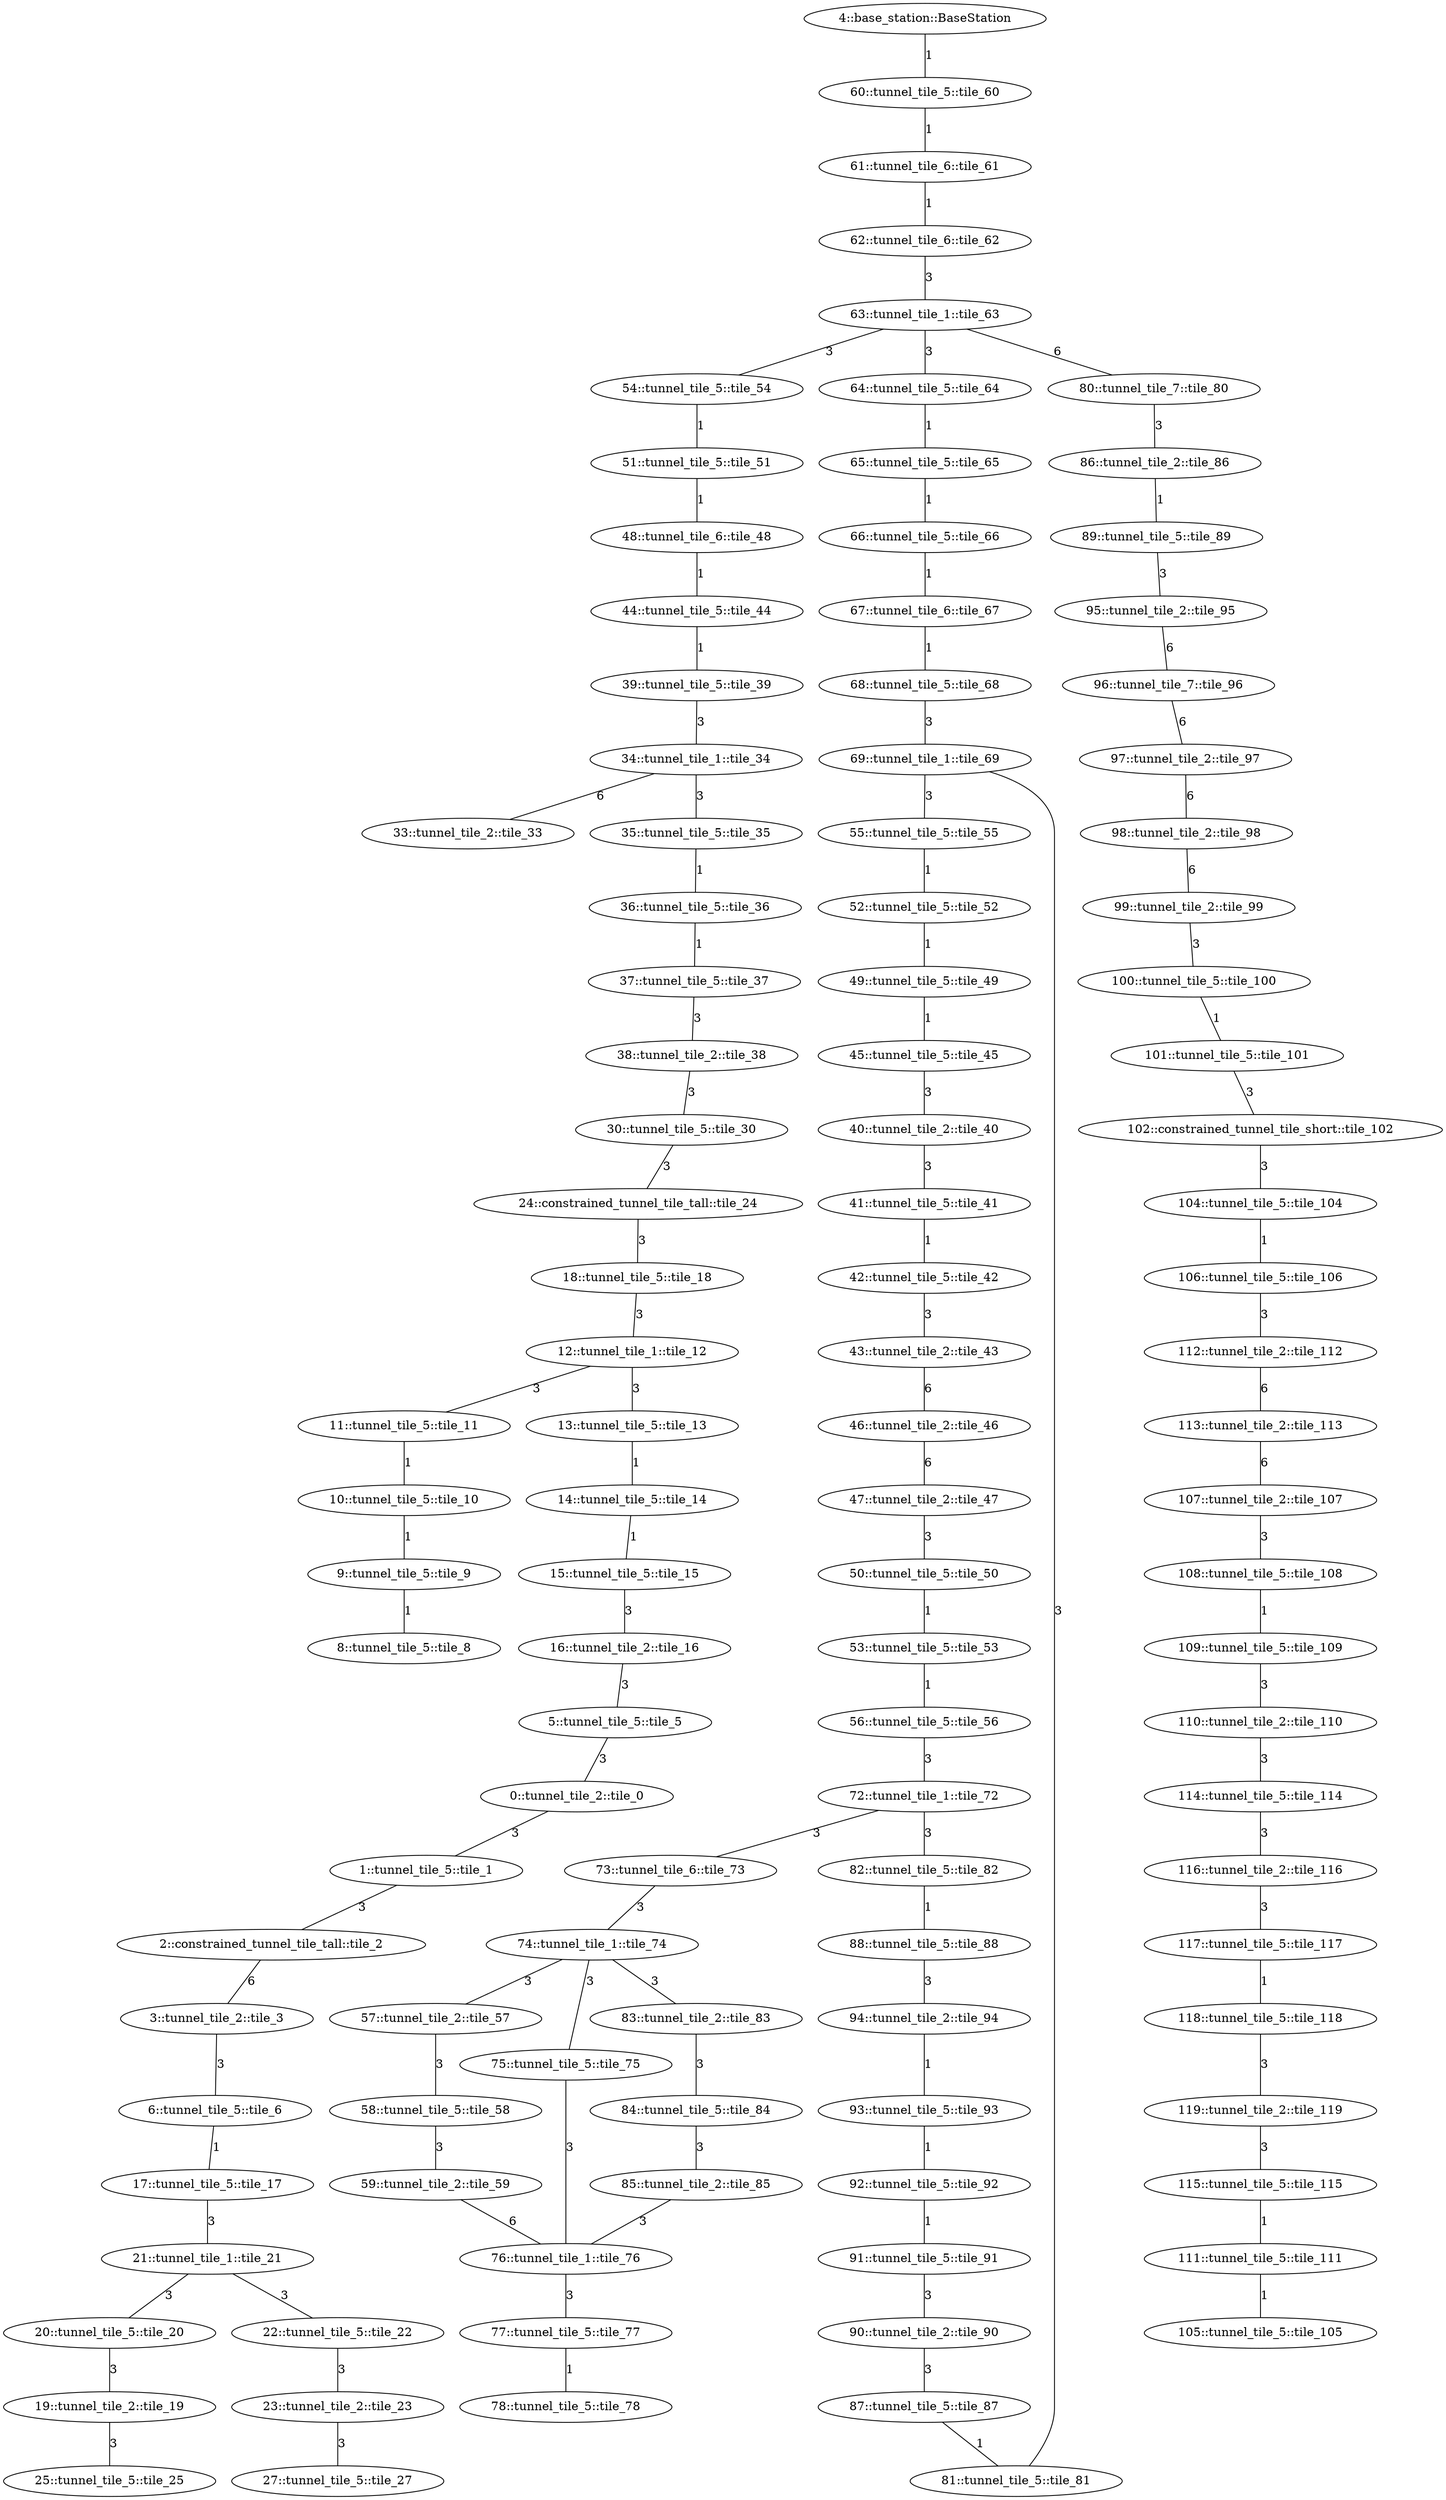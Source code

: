 
/* Visibility graph for tunnel_qual.world */

graph {
  /* ==== Vertices ==== */

  /* Base station / Staging area*/
  4   [label="4::base_station::BaseStation"];

  0   [label="0::tunnel_tile_2::tile_0"];
  1   [label="1::tunnel_tile_5::tile_1"];
  2   [label="2::constrained_tunnel_tile_tall::tile_2"];
  3   [label="3::tunnel_tile_2::tile_3"];
  5   [label="5::tunnel_tile_5::tile_5"];
  6   [label="6::tunnel_tile_5::tile_6"];
  8   [label="8::tunnel_tile_5::tile_8"];
  9   [label="9::tunnel_tile_5::tile_9"];
  10  [label="10::tunnel_tile_5::tile_10"];
  11  [label="11::tunnel_tile_5::tile_11"];
  12  [label="12::tunnel_tile_1::tile_12"];
  13  [label="13::tunnel_tile_5::tile_13"];
  14  [label="14::tunnel_tile_5::tile_14"];
  15  [label="15::tunnel_tile_5::tile_15"];
  16  [label="16::tunnel_tile_2::tile_16"];
  17  [label="17::tunnel_tile_5::tile_17"];
  18  [label="18::tunnel_tile_5::tile_18"];
  19  [label="19::tunnel_tile_2::tile_19"];
  20  [label="20::tunnel_tile_5::tile_20"];
  21  [label="21::tunnel_tile_1::tile_21"];
  22  [label="22::tunnel_tile_5::tile_22"];
  23  [label="23::tunnel_tile_2::tile_23"];
  24  [label="24::constrained_tunnel_tile_tall::tile_24"];
  25  [label="25::tunnel_tile_5::tile_25"];
  27  [label="27::tunnel_tile_5::tile_27"];
  30  [label="30::tunnel_tile_5::tile_30"];
  33  [label="33::tunnel_tile_2::tile_33"];
  34  [label="34::tunnel_tile_1::tile_34"];
  35  [label="35::tunnel_tile_5::tile_35"];
  36  [label="36::tunnel_tile_5::tile_36"];
  37  [label="37::tunnel_tile_5::tile_37"];
  38  [label="38::tunnel_tile_2::tile_38"];
  39  [label="39::tunnel_tile_5::tile_39"];
  40  [label="40::tunnel_tile_2::tile_40"];
  41  [label="41::tunnel_tile_5::tile_41"];
  42  [label="42::tunnel_tile_5::tile_42"];
  43  [label="43::tunnel_tile_2::tile_43"];
  44  [label="44::tunnel_tile_5::tile_44"];
  45  [label="45::tunnel_tile_5::tile_45"];
  46  [label="46::tunnel_tile_2::tile_46"];
  47  [label="47::tunnel_tile_2::tile_47"];
  48  [label="48::tunnel_tile_6::tile_48"];
  49  [label="49::tunnel_tile_5::tile_49"];
  50  [label="50::tunnel_tile_5::tile_50"];
  51  [label="51::tunnel_tile_5::tile_51"];
  52  [label="52::tunnel_tile_5::tile_52"];
  53  [label="53::tunnel_tile_5::tile_53"];
  54  [label="54::tunnel_tile_5::tile_54"];
  55  [label="55::tunnel_tile_5::tile_55"];
  56  [label="56::tunnel_tile_5::tile_56"];
  57  [label="57::tunnel_tile_2::tile_57"];
  58  [label="58::tunnel_tile_5::tile_58"];
  59  [label="59::tunnel_tile_2::tile_59"];
  60  [label="60::tunnel_tile_5::tile_60"];
  61  [label="61::tunnel_tile_6::tile_61"];
  62  [label="62::tunnel_tile_6::tile_62"];
  63  [label="63::tunnel_tile_1::tile_63"];
  64  [label="64::tunnel_tile_5::tile_64"];
  65  [label="65::tunnel_tile_5::tile_65"];
  66  [label="66::tunnel_tile_5::tile_66"];
  67  [label="67::tunnel_tile_6::tile_67"];
  68  [label="68::tunnel_tile_5::tile_68"];
  69  [label="69::tunnel_tile_1::tile_69"];
  72  [label="72::tunnel_tile_1::tile_72"];
  73  [label="73::tunnel_tile_6::tile_73"];
  74  [label="74::tunnel_tile_1::tile_74"];
  75  [label="75::tunnel_tile_5::tile_75"];
  76  [label="76::tunnel_tile_1::tile_76"];
  77  [label="77::tunnel_tile_5::tile_77"];
  78  [label="78::tunnel_tile_5::tile_78"];
  80  [label="80::tunnel_tile_7::tile_80"];
  81  [label="81::tunnel_tile_5::tile_81"];
  82  [label="82::tunnel_tile_5::tile_82"];
  83  [label="83::tunnel_tile_2::tile_83"];
  84  [label="84::tunnel_tile_5::tile_84"];
  85  [label="85::tunnel_tile_2::tile_85"];
  86  [label="86::tunnel_tile_2::tile_86"];
  87  [label="87::tunnel_tile_5::tile_87"];
  88  [label="88::tunnel_tile_5::tile_88"];
  89  [label="89::tunnel_tile_5::tile_89"];
  90  [label="90::tunnel_tile_2::tile_90"];
  91  [label="91::tunnel_tile_5::tile_91"];
  92  [label="92::tunnel_tile_5::tile_92"];
  93  [label="93::tunnel_tile_5::tile_93"];
  94  [label="94::tunnel_tile_2::tile_94"];
  95  [label="95::tunnel_tile_2::tile_95"];
  96  [label="96::tunnel_tile_7::tile_96"];
  97  [label="97::tunnel_tile_2::tile_97"];
  98  [label="98::tunnel_tile_2::tile_98"];
  99  [label="99::tunnel_tile_2::tile_99"];
  100 [label="100::tunnel_tile_5::tile_100"];
  101 [label="101::tunnel_tile_5::tile_101"];
  102 [label="102::constrained_tunnel_tile_short::tile_102"];
  104 [label="104::tunnel_tile_5::tile_104"];
  105 [label="105::tunnel_tile_5::tile_105"];
  106 [label="106::tunnel_tile_5::tile_106"];
  107 [label="107::tunnel_tile_2::tile_107"];
  108 [label="108::tunnel_tile_5::tile_108"];
  109 [label="109::tunnel_tile_5::tile_109"];
  110 [label="110::tunnel_tile_2::tile_110"];
  111 [label="111::tunnel_tile_5::tile_111"];
  112 [label="112::tunnel_tile_2::tile_112"];
  113 [label="113::tunnel_tile_2::tile_113"];
  114 [label="114::tunnel_tile_5::tile_114"];
  115 [label="115::tunnel_tile_5::tile_115"];
  116 [label="116::tunnel_tile_2::tile_116"];
  117 [label="117::tunnel_tile_5::tile_117"];
  118 [label="118::tunnel_tile_5::tile_118"];
  119 [label="119::tunnel_tile_2::tile_119"];

  /* ==== Edges ==== */

  /* Base station */
  4  -- 60  [label=1];

  60 -- 61  [label=1];
  61 -- 62  [label=1];
  62 -- 63  [label=3];

  /* Intersection */
  63 -- 54  [label=3];
  63 -- 64  [label=3];
  63 -- 80  [label=6];

  /* Left branch */
  54 -- 51  [label=1];
  51 -- 48  [label=1];
  48 -- 44  [label=1];
  44 -- 39  [label=1];
  39 -- 34  [label=3];

  /* Intersection */
  34 -- 33  [label=6];
  34 -- 35  [label=3];

  35 -- 36  [label=1];
  36 -- 37  [label=1];
  37 -- 38  [label=3];
  38 -- 30  [label=3];
  30 -- 24  [label=3];
  24 -- 18  [label=3];
  18 -- 12  [label=3];

  /* Intersection */
  12 -- 11  [label=3];
  12 -- 13  [label=3];

  11 -- 10  [label=1];
  10 -- 9   [label=1];
  9  -- 8   [label=1];

  13 -- 14  [label=1];
  14 -- 15  [label=1];
  15 -- 16  [label=3];
  16 -- 5   [label=3];
  5  -- 0   [label=3];
  0  -- 1   [label=3];
  1  -- 2   [label=3];
  2  -- 3   [label=6];
  3  -- 6   [label=3];
  6  -- 17  [label=1];
  17 -- 21  [label=3];

  /* Intersection */
  21 -- 20  [label=3];
  21 -- 22  [label=3];

  20 -- 19  [label=3];
  19 -- 25  [label=3];
 
  22 -- 23  [label=3];
  23 -- 27  [label=3];

  /* Center branch */
  64 -- 65  [label=1];
  65 -- 66  [label=1];
  66 -- 67  [label=1];
  67 -- 68  [label=1];
  68 -- 69  [label=3];

  /* Intersection */
  69 -- 55  [label=3];
  69 -- 81  [label=3];

  55 -- 52  [label=1];
  52 -- 49  [label=1];
  49 -- 45  [label=1];
  45 -- 40  [label=3];
  40 -- 41  [label=3];
  41 -- 42  [label=1];
  42 -- 43  [label=3];
  43 -- 46  [label=6];
  46 -- 47  [label=6];
  47 -- 50  [label=3];
  50 -- 53  [label=1];
  53 -- 56  [label=1];
  56 -- 72  [label=3];

  /* Intersection */
  72 -- 82  [label=3];
  72 -- 73  [label=3];

  82 -- 88  [label=1];
  88 -- 94  [label=3];
  94 -- 93  [label=1];
  93 -- 92  [label=1];
  92 -- 91  [label=1];
  91 -- 90  [label=3];
  90 -- 87  [label=3];
  87 -- 81  [label=1];

  73 -- 74  [label=3];

  /* Intersection */
  74 -- 57  [label=3];
  74 -- 75  [label=3];
  74 -- 83  [label=3];

  57 -- 58  [label=3];
  58 -- 59  [label=3];
  59 -- 76  [label=6];

  75 -- 76  [label=3];

  83 -- 84  [label=3];
  84 -- 85  [label=3];
  85 -- 76  [label=3];

  76 -- 77  [label=3];
  77 -- 78  [label=1];

  /* Right branch */
  80 -- 86  [label=3];
  86 -- 89  [label=1];
  89 -- 95  [label=3];
  95 -- 96  [label=6];
  96 -- 97  [label=6];
  97 -- 98  [label=6];
  98 -- 99  [label=6];
  99 -- 100 [label=3];
  100-- 101 [label=1];
  101-- 102 [label=3];
  102-- 104 [label=3];
  104-- 106 [label=1];
  106-- 112 [label=3];
  112-- 113 [label=6];
  113-- 107 [label=6];
  107-- 108 [label=3];
  108-- 109 [label=1];
  109-- 110 [label=3];
  110-- 114 [label=3];
  114-- 116 [label=3];
  116-- 117 [label=3];
  117-- 118 [label=1];
  118-- 119 [label=3];
  119-- 115 [label=3];
  115-- 111 [label=1];
  111-- 105 [label=1];
}

